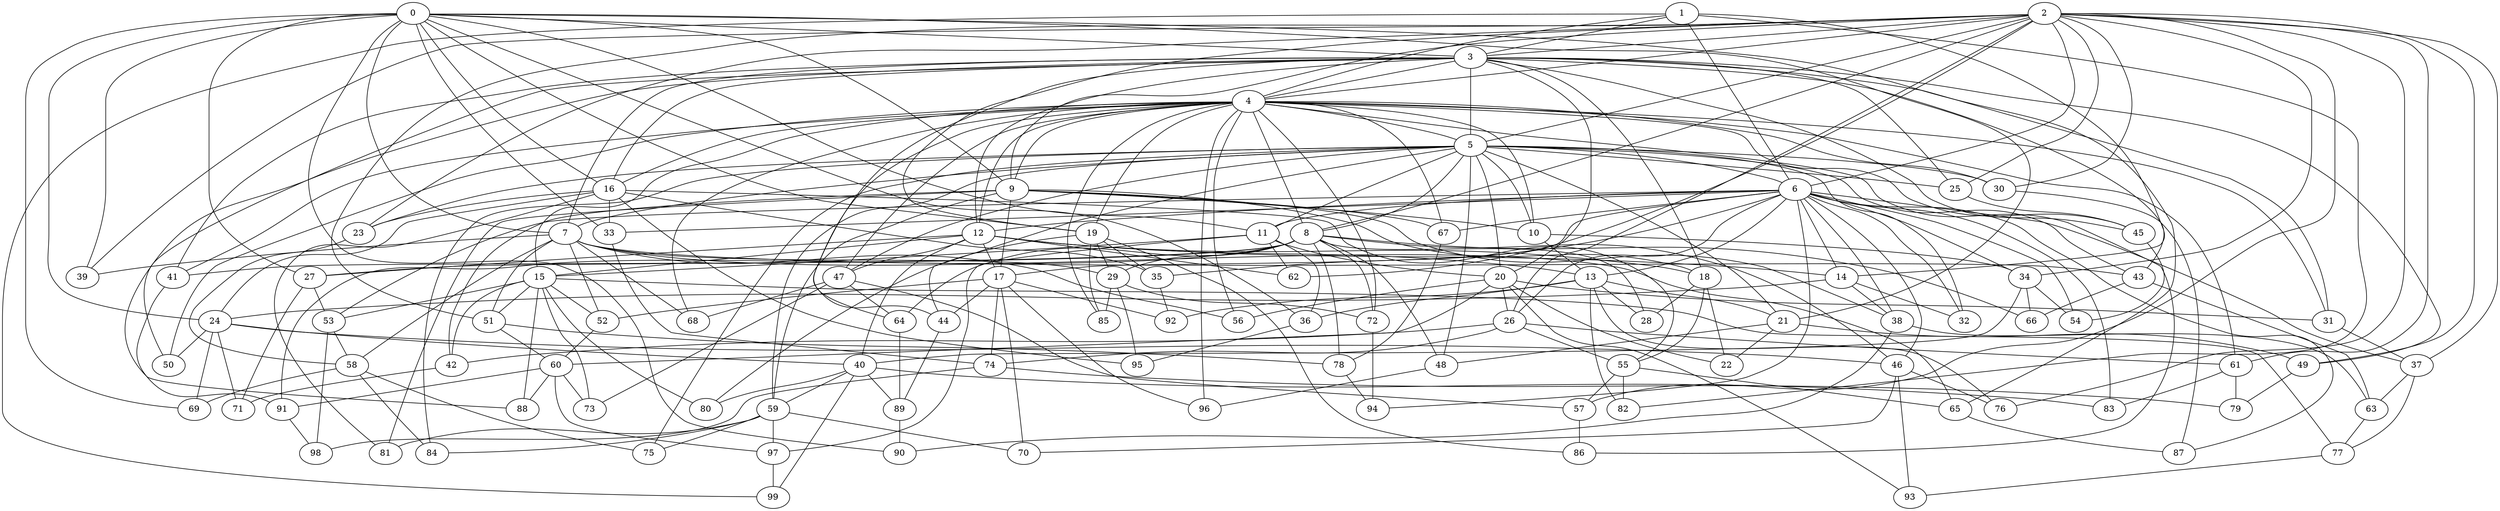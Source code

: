 strict graph "barabasi_albert_graph(100,3)" {
0;
1;
2;
3;
4;
5;
6;
7;
8;
9;
10;
11;
12;
13;
14;
15;
16;
17;
18;
19;
20;
21;
22;
23;
24;
25;
26;
27;
28;
29;
30;
31;
32;
33;
34;
35;
36;
37;
38;
39;
40;
41;
42;
43;
44;
45;
46;
47;
48;
49;
50;
51;
52;
53;
54;
55;
56;
57;
58;
59;
60;
61;
62;
63;
64;
65;
66;
67;
68;
69;
70;
71;
72;
73;
74;
75;
76;
77;
78;
79;
80;
81;
82;
83;
84;
85;
86;
87;
88;
89;
90;
91;
92;
93;
94;
95;
96;
97;
98;
99;
0 -- 33  [is_available=True, prob="0.35328571773"];
0 -- 3  [is_available=True, prob="0.250440821841"];
0 -- 36  [is_available=True, prob="0.245493238029"];
0 -- 69  [is_available=True, prob="0.219540225521"];
0 -- 65  [is_available=True, prob="0.310872522781"];
0 -- 7  [is_available=True, prob="0.378072612366"];
0 -- 9  [is_available=True, prob="0.612705556849"];
0 -- 11  [is_available=True, prob="1.0"];
0 -- 16  [is_available=True, prob="0.944096380527"];
0 -- 19  [is_available=True, prob="0.982702917386"];
0 -- 21  [is_available=True, prob="0.967052078432"];
0 -- 24  [is_available=True, prob="0.50721493759"];
0 -- 39  [is_available=True, prob="0.248890728161"];
0 -- 90  [is_available=True, prob="0.516309674041"];
0 -- 27  [is_available=True, prob="0.128002384165"];
1 -- 99  [is_available=True, prob="1.0"];
1 -- 4  [is_available=True, prob="0.265360771078"];
1 -- 6  [is_available=True, prob="0.32665472474"];
1 -- 14  [is_available=True, prob="0.945124452626"];
1 -- 82  [is_available=True, prob="0.292939536299"];
1 -- 3  [is_available=True, prob="0.0045374178215"];
2 -- 51  [is_available=True, prob="0.858914580949"];
2 -- 34  [is_available=True, prob="1.0"];
2 -- 3  [is_available=True, prob="0.546806135761"];
2 -- 4  [is_available=True, prob="0.0226025149215"];
2 -- 5  [is_available=True, prob="0.0972425095471"];
2 -- 6  [is_available=True, prob="1.0"];
2 -- 39  [is_available=True, prob="0.238367998925"];
2 -- 8  [is_available=True, prob="0.0387038853551"];
2 -- 9  [is_available=True, prob="1.0"];
2 -- 62  [is_available=True, prob="1.0"];
2 -- 76  [is_available=True, prob="0.375670544257"];
2 -- 49  [is_available=True, prob="0.0850942245842"];
2 -- 19  [is_available=True, prob="0.746405554737"];
2 -- 57  [is_available=True, prob="1.0"];
2 -- 23  [is_available=True, prob="0.327474696684"];
2 -- 25  [is_available=True, prob="0.0367792152458"];
2 -- 26  [is_available=True, prob="1.0"];
2 -- 61  [is_available=True, prob="0.851403797722"];
2 -- 30  [is_available=True, prob="1.0"];
2 -- 37  [is_available=True, prob="0.675066073268"];
3 -- 50  [is_available=True, prob="0.489436681669"];
3 -- 4  [is_available=True, prob="0.458026090433"];
3 -- 5  [is_available=True, prob="0.214324204659"];
3 -- 7  [is_available=True, prob="1.0"];
3 -- 41  [is_available=True, prob="1.0"];
3 -- 43  [is_available=True, prob="0.27063014601"];
3 -- 12  [is_available=True, prob="0.00712763559889"];
3 -- 45  [is_available=True, prob="0.539319425217"];
3 -- 44  [is_available=True, prob="0.0387100741732"];
3 -- 16  [is_available=True, prob="0.797195337503"];
3 -- 49  [is_available=True, prob="0.641835584474"];
3 -- 18  [is_available=True, prob="0.972347756673"];
3 -- 20  [is_available=True, prob="0.161683978355"];
3 -- 88  [is_available=True, prob="1.0"];
3 -- 25  [is_available=True, prob="0.783004384207"];
3 -- 31  [is_available=True, prob="0.177960668628"];
4 -- 5  [is_available=True, prob="0.72805088467"];
4 -- 8  [is_available=True, prob="0.993204605339"];
4 -- 9  [is_available=True, prob="0.439939919929"];
4 -- 10  [is_available=True, prob="1.0"];
4 -- 12  [is_available=True, prob="0.428189713216"];
4 -- 15  [is_available=True, prob="1.0"];
4 -- 16  [is_available=True, prob="1.0"];
4 -- 19  [is_available=True, prob="1.0"];
4 -- 30  [is_available=True, prob="0.465457832264"];
4 -- 31  [is_available=True, prob="1.0"];
4 -- 41  [is_available=True, prob="0.0424544361452"];
4 -- 45  [is_available=True, prob="0.422967586058"];
4 -- 47  [is_available=True, prob="0.360597119521"];
4 -- 50  [is_available=True, prob="0.258625886197"];
4 -- 56  [is_available=True, prob="0.239707623616"];
4 -- 61  [is_available=True, prob="1.0"];
4 -- 64  [is_available=True, prob="0.78859797392"];
4 -- 67  [is_available=True, prob="1.0"];
4 -- 68  [is_available=True, prob="0.842162252564"];
4 -- 72  [is_available=True, prob="1.0"];
4 -- 85  [is_available=True, prob="0.456506533423"];
4 -- 86  [is_available=True, prob="0.273800037546"];
4 -- 96  [is_available=True, prob="1.0"];
5 -- 32  [is_available=True, prob="0.60712406493"];
5 -- 84  [is_available=True, prob="0.3291638353"];
5 -- 6  [is_available=True, prob="1.0"];
5 -- 7  [is_available=True, prob="0.592449263089"];
5 -- 8  [is_available=True, prob="0.39464292179"];
5 -- 10  [is_available=True, prob="0.450352901177"];
5 -- 11  [is_available=True, prob="0.630357343444"];
5 -- 44  [is_available=True, prob="0.188926586525"];
5 -- 47  [is_available=True, prob="0.593110593919"];
5 -- 48  [is_available=True, prob="0.837252799771"];
5 -- 43  [is_available=True, prob="1.0"];
5 -- 75  [is_available=True, prob="0.880639699954"];
5 -- 20  [is_available=True, prob="1.0"];
5 -- 21  [is_available=True, prob="0.307590804896"];
5 -- 23  [is_available=True, prob="1.0"];
5 -- 25  [is_available=True, prob="1.0"];
5 -- 59  [is_available=True, prob="1.0"];
5 -- 30  [is_available=True, prob="1.0"];
6 -- 11  [is_available=True, prob="1.0"];
6 -- 12  [is_available=True, prob="1.0"];
6 -- 13  [is_available=True, prob="0.415077743577"];
6 -- 14  [is_available=True, prob="0.0277000174366"];
6 -- 17  [is_available=True, prob="1.0"];
6 -- 26  [is_available=True, prob="0.979210454921"];
6 -- 32  [is_available=True, prob="0.485325297262"];
6 -- 33  [is_available=True, prob="1.0"];
6 -- 34  [is_available=True, prob="0.500638405453"];
6 -- 35  [is_available=True, prob="0.884842718692"];
6 -- 37  [is_available=True, prob="1.0"];
6 -- 38  [is_available=True, prob="0.294927278346"];
6 -- 46  [is_available=True, prob="0.850311232794"];
6 -- 53  [is_available=True, prob="0.508483370118"];
6 -- 54  [is_available=True, prob="0.602365538136"];
6 -- 67  [is_available=True, prob="0.957655110595"];
6 -- 83  [is_available=True, prob="0.675339140167"];
6 -- 87  [is_available=True, prob="0.436759261121"];
6 -- 94  [is_available=True, prob="0.595822963893"];
7 -- 65  [is_available=True, prob="0.429294620908"];
7 -- 68  [is_available=True, prob="0.934353360015"];
7 -- 39  [is_available=True, prob="0.150450164159"];
7 -- 43  [is_available=True, prob="1.0"];
7 -- 51  [is_available=True, prob="1.0"];
7 -- 52  [is_available=True, prob="1.0"];
7 -- 56  [is_available=True, prob="0.609061238498"];
7 -- 58  [is_available=True, prob="0.572283006763"];
7 -- 29  [is_available=True, prob="0.397583122832"];
8 -- 64  [is_available=True, prob="0.00129356598818"];
8 -- 91  [is_available=True, prob="0.437152266596"];
8 -- 72  [is_available=True, prob="1.0"];
8 -- 41  [is_available=True, prob="0.438317215183"];
8 -- 66  [is_available=True, prob="0.610948112868"];
8 -- 46  [is_available=True, prob="0.794973083796"];
8 -- 48  [is_available=True, prob="0.919197762132"];
8 -- 78  [is_available=True, prob="0.126715608267"];
8 -- 27  [is_available=True, prob="0.019676276525"];
8 -- 28  [is_available=True, prob="0.471564118977"];
8 -- 29  [is_available=True, prob="0.257542279524"];
9 -- 67  [is_available=True, prob="0.934216962487"];
9 -- 38  [is_available=True, prob="0.868399617885"];
9 -- 81  [is_available=True, prob="0.115456711625"];
9 -- 10  [is_available=True, prob="1.0"];
9 -- 17  [is_available=True, prob="0.571387327166"];
9 -- 18  [is_available=True, prob="0.0822411643867"];
9 -- 59  [is_available=True, prob="0.91034356696"];
9 -- 42  [is_available=True, prob="0.793602686831"];
10 -- 34  [is_available=True, prob="0.218080755055"];
10 -- 13  [is_available=True, prob="1.0"];
11 -- 97  [is_available=True, prob="0.490007905035"];
11 -- 36  [is_available=True, prob="0.228939978154"];
11 -- 15  [is_available=True, prob="0.0369147407905"];
11 -- 20  [is_available=True, prob="0.145387129647"];
11 -- 62  [is_available=True, prob="1.0"];
12 -- 40  [is_available=True, prob="1.0"];
12 -- 47  [is_available=True, prob="1.0"];
12 -- 13  [is_available=True, prob="0.425014623129"];
12 -- 14  [is_available=True, prob="0.514846502738"];
12 -- 15  [is_available=True, prob="0.258942932309"];
12 -- 17  [is_available=True, prob="1.0"];
12 -- 18  [is_available=True, prob="0.597270765552"];
12 -- 27  [is_available=True, prob="0.29180788244"];
12 -- 62  [is_available=True, prob="0.421380449486"];
13 -- 36  [is_available=True, prob="1.0"];
13 -- 76  [is_available=True, prob="1.0"];
13 -- 92  [is_available=True, prob="0.398211787893"];
13 -- 82  [is_available=True, prob="1.0"];
13 -- 21  [is_available=True, prob="1.0"];
13 -- 28  [is_available=True, prob="0.666004535235"];
14 -- 32  [is_available=True, prob="0.560210707681"];
14 -- 38  [is_available=True, prob="0.701990856388"];
14 -- 24  [is_available=True, prob="0.761062627599"];
15 -- 73  [is_available=True, prob="0.652631677991"];
15 -- 42  [is_available=True, prob="0.766702809364"];
15 -- 77  [is_available=True, prob="0.344458659708"];
15 -- 80  [is_available=True, prob="0.751852482647"];
15 -- 51  [is_available=True, prob="0.709612642588"];
15 -- 52  [is_available=True, prob="0.292488588681"];
15 -- 53  [is_available=True, prob="0.0932336502598"];
15 -- 88  [is_available=True, prob="0.771865518255"];
16 -- 33  [is_available=True, prob="1.0"];
16 -- 55  [is_available=True, prob="0.494126985082"];
16 -- 81  [is_available=True, prob="0.359494769447"];
16 -- 35  [is_available=True, prob="0.0920658138341"];
16 -- 23  [is_available=True, prob="0.771601463795"];
16 -- 24  [is_available=True, prob="1.0"];
16 -- 95  [is_available=True, prob="0.300116965327"];
17 -- 96  [is_available=True, prob="0.169337486997"];
17 -- 70  [is_available=True, prob="0.599167612648"];
17 -- 74  [is_available=True, prob="0.348028127339"];
17 -- 44  [is_available=True, prob="0.369639888915"];
17 -- 52  [is_available=True, prob="0.33760045152"];
17 -- 92  [is_available=True, prob="1.0"];
18 -- 22  [is_available=True, prob="1.0"];
18 -- 55  [is_available=True, prob="1.0"];
18 -- 28  [is_available=True, prob="1.0"];
19 -- 35  [is_available=True, prob="0.678578341293"];
19 -- 80  [is_available=True, prob="0.789530808935"];
19 -- 85  [is_available=True, prob="0.947830823497"];
19 -- 86  [is_available=True, prob="0.626483734979"];
19 -- 29  [is_available=True, prob="0.337069486239"];
20 -- 22  [is_available=True, prob="1.0"];
20 -- 56  [is_available=True, prob="0.449357124534"];
20 -- 26  [is_available=True, prob="1.0"];
20 -- 60  [is_available=True, prob="1.0"];
20 -- 93  [is_available=True, prob="0.72186382767"];
20 -- 31  [is_available=True, prob="0.0863716682312"];
21 -- 48  [is_available=True, prob="0.273637506401"];
21 -- 49  [is_available=True, prob="1.0"];
21 -- 22  [is_available=True, prob="0.311697397887"];
23 -- 58  [is_available=True, prob="0.147352872027"];
24 -- 69  [is_available=True, prob="1.0"];
24 -- 71  [is_available=True, prob="0.841799510533"];
24 -- 40  [is_available=True, prob="0.85015377282"];
24 -- 46  [is_available=True, prob="0.379890053907"];
24 -- 50  [is_available=True, prob="0.999348153413"];
25 -- 45  [is_available=True, prob="0.21012967417"];
26 -- 74  [is_available=True, prob="1.0"];
26 -- 42  [is_available=True, prob="1.0"];
26 -- 55  [is_available=True, prob="0.0701549668656"];
26 -- 61  [is_available=True, prob="1.0"];
27 -- 53  [is_available=True, prob="0.156083318277"];
27 -- 71  [is_available=True, prob="0.615002362877"];
29 -- 72  [is_available=True, prob="1.0"];
29 -- 85  [is_available=True, prob="1.0"];
29 -- 95  [is_available=True, prob="0.347207701826"];
30 -- 87  [is_available=True, prob="0.398533944212"];
31 -- 37  [is_available=True, prob="0.900328815146"];
33 -- 74  [is_available=True, prob="0.123306990078"];
34 -- 66  [is_available=True, prob="1.0"];
34 -- 40  [is_available=True, prob="0.966497968403"];
34 -- 54  [is_available=True, prob="0.839667175857"];
35 -- 92  [is_available=True, prob="0.764347723348"];
36 -- 95  [is_available=True, prob="0.161039248906"];
37 -- 63  [is_available=True, prob="0.504902863169"];
37 -- 77  [is_available=True, prob="1.0"];
38 -- 90  [is_available=True, prob="0.0403378884762"];
38 -- 63  [is_available=True, prob="0.438104815901"];
40 -- 99  [is_available=True, prob="0.360299502205"];
40 -- 80  [is_available=True, prob="0.243901835282"];
40 -- 83  [is_available=True, prob="0.0450532330477"];
40 -- 89  [is_available=True, prob="0.458560456033"];
40 -- 59  [is_available=True, prob="0.452158029163"];
41 -- 91  [is_available=True, prob="1.0"];
42 -- 71  [is_available=True, prob="0.341176034588"];
43 -- 63  [is_available=True, prob="1.0"];
43 -- 66  [is_available=True, prob="0.283804629438"];
44 -- 89  [is_available=True, prob="0.0756694178555"];
45 -- 54  [is_available=True, prob="0.777772456043"];
46 -- 70  [is_available=True, prob="0.262439813145"];
46 -- 76  [is_available=True, prob="0.452647452131"];
46 -- 93  [is_available=True, prob="0.605639450283"];
47 -- 64  [is_available=True, prob="0.809345282271"];
47 -- 73  [is_available=True, prob="0.425928428952"];
47 -- 57  [is_available=True, prob="0.988046010378"];
47 -- 68  [is_available=True, prob="0.32263444561"];
48 -- 96  [is_available=True, prob="1.0"];
49 -- 79  [is_available=True, prob="0.37874739807"];
51 -- 60  [is_available=True, prob="1.0"];
51 -- 78  [is_available=True, prob="1.0"];
52 -- 60  [is_available=True, prob="0.153226467132"];
53 -- 58  [is_available=True, prob="0.318091634641"];
53 -- 98  [is_available=True, prob="0.361429961334"];
55 -- 65  [is_available=True, prob="0.207039584613"];
55 -- 82  [is_available=True, prob="1.0"];
55 -- 57  [is_available=True, prob="0.885132294439"];
57 -- 86  [is_available=True, prob="1.0"];
58 -- 69  [is_available=True, prob="1.0"];
58 -- 75  [is_available=True, prob="0.398978953309"];
58 -- 84  [is_available=True, prob="0.00332731504187"];
59 -- 97  [is_available=True, prob="0.917653528985"];
59 -- 70  [is_available=True, prob="0.73617616435"];
59 -- 75  [is_available=True, prob="0.454656204141"];
59 -- 81  [is_available=True, prob="0.710794950403"];
59 -- 84  [is_available=True, prob="0.0337221092864"];
60 -- 97  [is_available=True, prob="0.981249991219"];
60 -- 73  [is_available=True, prob="0.783811766935"];
60 -- 88  [is_available=True, prob="1.0"];
60 -- 91  [is_available=True, prob="0.0375585899796"];
61 -- 83  [is_available=True, prob="0.218739090491"];
61 -- 79  [is_available=True, prob="0.500472127383"];
63 -- 77  [is_available=True, prob="0.617481439184"];
64 -- 89  [is_available=True, prob="0.0707532067647"];
65 -- 87  [is_available=True, prob="1.0"];
67 -- 78  [is_available=True, prob="0.463974406624"];
72 -- 94  [is_available=True, prob="0.0691687260923"];
74 -- 79  [is_available=True, prob="0.258805199747"];
74 -- 98  [is_available=True, prob="0.108866600423"];
77 -- 93  [is_available=True, prob="0.702201902391"];
78 -- 94  [is_available=True, prob="0.933426442227"];
89 -- 90  [is_available=True, prob="1.0"];
91 -- 98  [is_available=True, prob="0.244561529256"];
97 -- 99  [is_available=True, prob="0.963866282202"];
}
